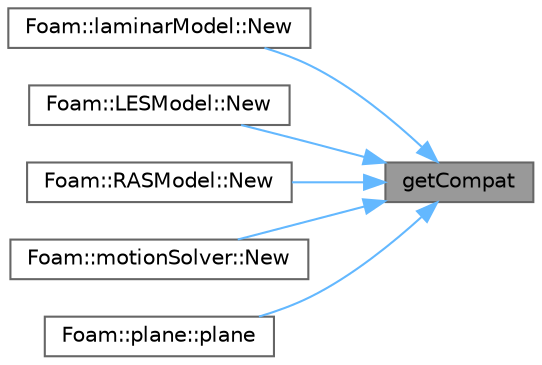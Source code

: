 digraph "getCompat"
{
 // LATEX_PDF_SIZE
  bgcolor="transparent";
  edge [fontname=Helvetica,fontsize=10,labelfontname=Helvetica,labelfontsize=10];
  node [fontname=Helvetica,fontsize=10,shape=box,height=0.2,width=0.4];
  rankdir="RL";
  Node1 [id="Node000001",label="getCompat",height=0.2,width=0.4,color="gray40", fillcolor="grey60", style="filled", fontcolor="black",tooltip=" "];
  Node1 -> Node2 [id="edge1_Node000001_Node000002",dir="back",color="steelblue1",style="solid",tooltip=" "];
  Node2 [id="Node000002",label="Foam::laminarModel::New",height=0.2,width=0.4,color="grey40", fillcolor="white", style="filled",URL="$classFoam_1_1laminarModel.html#a66959cb364ead3c6372d1d28204d0df2",tooltip=" "];
  Node1 -> Node3 [id="edge2_Node000001_Node000003",dir="back",color="steelblue1",style="solid",tooltip=" "];
  Node3 [id="Node000003",label="Foam::LESModel::New",height=0.2,width=0.4,color="grey40", fillcolor="white", style="filled",URL="$classFoam_1_1LESModel.html#a0e29eca4c0af7352ec0a454c985dfece",tooltip=" "];
  Node1 -> Node4 [id="edge3_Node000001_Node000004",dir="back",color="steelblue1",style="solid",tooltip=" "];
  Node4 [id="Node000004",label="Foam::RASModel::New",height=0.2,width=0.4,color="grey40", fillcolor="white", style="filled",URL="$classFoam_1_1RASModel.html#a8c206abb12d5349d3c8e098ccbb31de0",tooltip=" "];
  Node1 -> Node5 [id="edge4_Node000001_Node000005",dir="back",color="steelblue1",style="solid",tooltip=" "];
  Node5 [id="Node000005",label="Foam::motionSolver::New",height=0.2,width=0.4,color="grey40", fillcolor="white", style="filled",URL="$classFoam_1_1motionSolver.html#a722c43169f53f8b590b524448e9d34d7",tooltip=" "];
  Node1 -> Node6 [id="edge5_Node000001_Node000006",dir="back",color="steelblue1",style="solid",tooltip=" "];
  Node6 [id="Node000006",label="Foam::plane::plane",height=0.2,width=0.4,color="grey40", fillcolor="white", style="filled",URL="$classFoam_1_1plane.html#ab7d64cf437f41e4a967a7717d6cf5a86",tooltip=" "];
}
